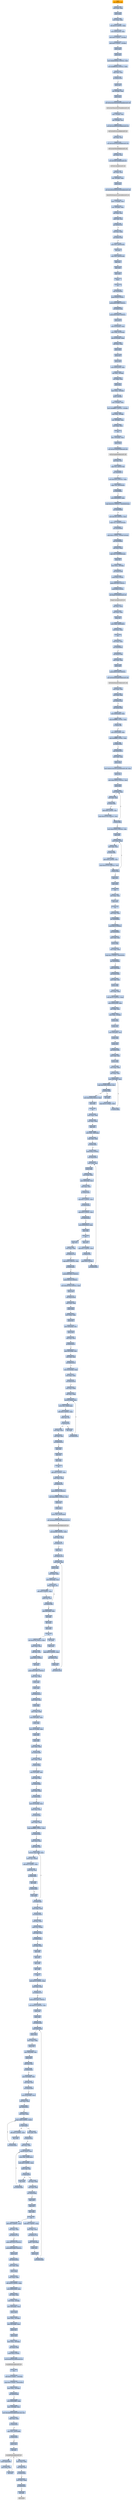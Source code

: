 digraph G {
node[shape=rectangle,style=filled,fillcolor=lightsteelblue,color=lightsteelblue]
bgcolor="transparent"
a0x0040d7b9call_0x00415186[label="start\ncall 0x00415186",color="lightgrey",fillcolor="orange"];
a0x00415186movl_edi_edi[label="0x00415186\nmovl %edi, %edi"];
a0x00415188pushl_ebp[label="0x00415188\npushl %ebp"];
a0x00415189movl_esp_ebp[label="0x00415189\nmovl %esp, %ebp"];
a0x0041518bsubl_0x10UINT8_esp[label="0x0041518b\nsubl $0x10<UINT8>, %esp"];
a0x0041518emovl_0x004245d4_eax[label="0x0041518e\nmovl 0x004245d4, %eax"];
a0x00415193andl_0x0UINT8__8ebp_[label="0x00415193\nandl $0x0<UINT8>, -8(%ebp)"];
a0x00415197andl_0x0UINT8__4ebp_[label="0x00415197\nandl $0x0<UINT8>, -4(%ebp)"];
a0x0041519bpushl_ebx[label="0x0041519b\npushl %ebx"];
a0x0041519cpushl_edi[label="0x0041519c\npushl %edi"];
a0x0041519dmovl_0xbb40e64eUINT32_edi[label="0x0041519d\nmovl $0xbb40e64e<UINT32>, %edi"];
a0x004151a2movl_0xffff0000UINT32_ebx[label="0x004151a2\nmovl $0xffff0000<UINT32>, %ebx"];
a0x004151a7cmpl_edi_eax[label="0x004151a7\ncmpl %edi, %eax"];
a0x004151a9je_0x004151b8[label="0x004151a9\nje 0x004151b8"];
a0x004151b8pushl_esi[label="0x004151b8\npushl %esi"];
a0x004151b9leal__8ebp__eax[label="0x004151b9\nleal -8(%ebp), %eax"];
a0x004151bcpushl_eax[label="0x004151bc\npushl %eax"];
a0x004151bdcall_GetSystemTimeAsFileTime_kernel32_dll[label="0x004151bd\ncall GetSystemTimeAsFileTime@kernel32.dll"];
GetSystemTimeAsFileTime_kernel32_dll[label="GetSystemTimeAsFileTime@kernel32.dll",color="lightgrey",fillcolor="lightgrey"];
a0x004151c3movl__4ebp__esi[label="0x004151c3\nmovl -4(%ebp), %esi"];
a0x004151c6xorl__8ebp__esi[label="0x004151c6\nxorl -8(%ebp), %esi"];
a0x004151c9call_GetCurrentProcessId_kernel32_dll[label="0x004151c9\ncall GetCurrentProcessId@kernel32.dll"];
GetCurrentProcessId_kernel32_dll[label="GetCurrentProcessId@kernel32.dll",color="lightgrey",fillcolor="lightgrey"];
a0x004151cfxorl_eax_esi[label="0x004151cf\nxorl %eax, %esi"];
a0x004151d1call_GetCurrentThreadId_kernel32_dll[label="0x004151d1\ncall GetCurrentThreadId@kernel32.dll"];
GetCurrentThreadId_kernel32_dll[label="GetCurrentThreadId@kernel32.dll",color="lightgrey",fillcolor="lightgrey"];
a0x004151d7xorl_eax_esi[label="0x004151d7\nxorl %eax, %esi"];
a0x004151d9call_GetTickCount_kernel32_dll[label="0x004151d9\ncall GetTickCount@kernel32.dll"];
GetTickCount_kernel32_dll[label="GetTickCount@kernel32.dll",color="lightgrey",fillcolor="lightgrey"];
a0x004151dfxorl_eax_esi[label="0x004151df\nxorl %eax, %esi"];
a0x004151e1leal__16ebp__eax[label="0x004151e1\nleal -16(%ebp), %eax"];
a0x004151e4pushl_eax[label="0x004151e4\npushl %eax"];
a0x004151e5call_QueryPerformanceCounter_kernel32_dll[label="0x004151e5\ncall QueryPerformanceCounter@kernel32.dll"];
QueryPerformanceCounter_kernel32_dll[label="QueryPerformanceCounter@kernel32.dll",color="lightgrey",fillcolor="lightgrey"];
a0x004151ebmovl__12ebp__eax[label="0x004151eb\nmovl -12(%ebp), %eax"];
a0x004151eexorl__16ebp__eax[label="0x004151ee\nxorl -16(%ebp), %eax"];
a0x004151f1xorl_eax_esi[label="0x004151f1\nxorl %eax, %esi"];
a0x004151f3cmpl_edi_esi[label="0x004151f3\ncmpl %edi, %esi"];
a0x004151f5jne_0x004151fe[label="0x004151f5\njne 0x004151fe"];
a0x004151fetestl_esi_ebx[label="0x004151fe\ntestl %esi, %ebx"];
a0x00415200jne_0x0041520e[label="0x00415200\njne 0x0041520e"];
a0x0041520emovl_esi_0x004245d4[label="0x0041520e\nmovl %esi, 0x004245d4"];
a0x00415214notl_esi[label="0x00415214\nnotl %esi"];
a0x00415216movl_esi_0x004245d8[label="0x00415216\nmovl %esi, 0x004245d8"];
a0x0041521cpopl_esi[label="0x0041521c\npopl %esi"];
a0x0041521dpopl_edi[label="0x0041521d\npopl %edi"];
a0x0041521epopl_ebx[label="0x0041521e\npopl %ebx"];
a0x0041521fleave_[label="0x0041521f\nleave "];
a0x00415220ret[label="0x00415220\nret"];
a0x0040d7bejmp_0x0040d64c[label="0x0040d7be\njmp 0x0040d64c"];
a0x0040d64cpushl_0x58UINT8[label="0x0040d64c\npushl $0x58<UINT8>"];
a0x0040d64epushl_0x422960UINT32[label="0x0040d64e\npushl $0x422960<UINT32>"];
a0x0040d653call_0x00410380[label="0x0040d653\ncall 0x00410380"];
a0x00410380pushl_0x4103e0UINT32[label="0x00410380\npushl $0x4103e0<UINT32>"];
a0x00410385pushl_fs_0[label="0x00410385\npushl %fs:0"];
a0x0041038cmovl_0x10esp__eax[label="0x0041038c\nmovl 0x10(%esp), %eax"];
a0x00410390movl_ebp_0x10esp_[label="0x00410390\nmovl %ebp, 0x10(%esp)"];
a0x00410394leal_0x10esp__ebp[label="0x00410394\nleal 0x10(%esp), %ebp"];
a0x00410398subl_eax_esp[label="0x00410398\nsubl %eax, %esp"];
a0x0041039apushl_ebx[label="0x0041039a\npushl %ebx"];
a0x0041039bpushl_esi[label="0x0041039b\npushl %esi"];
a0x0041039cpushl_edi[label="0x0041039c\npushl %edi"];
a0x0041039dmovl_0x004245d4_eax[label="0x0041039d\nmovl 0x004245d4, %eax"];
a0x004103a2xorl_eax__4ebp_[label="0x004103a2\nxorl %eax, -4(%ebp)"];
a0x004103a5xorl_ebp_eax[label="0x004103a5\nxorl %ebp, %eax"];
a0x004103a7pushl_eax[label="0x004103a7\npushl %eax"];
a0x004103a8movl_esp__24ebp_[label="0x004103a8\nmovl %esp, -24(%ebp)"];
a0x004103abpushl__8ebp_[label="0x004103ab\npushl -8(%ebp)"];
a0x004103aemovl__4ebp__eax[label="0x004103ae\nmovl -4(%ebp), %eax"];
a0x004103b1movl_0xfffffffeUINT32__4ebp_[label="0x004103b1\nmovl $0xfffffffe<UINT32>, -4(%ebp)"];
a0x004103b8movl_eax__8ebp_[label="0x004103b8\nmovl %eax, -8(%ebp)"];
a0x004103bbleal__16ebp__eax[label="0x004103bb\nleal -16(%ebp), %eax"];
a0x004103bemovl_eax_fs_0[label="0x004103be\nmovl %eax, %fs:0"];
a0x004103c4ret[label="0x004103c4\nret"];
a0x0040d658leal__104ebp__eax[label="0x0040d658\nleal -104(%ebp), %eax"];
a0x0040d65bpushl_eax[label="0x0040d65b\npushl %eax"];
a0x0040d65ccall_GetStartupInfoW_kernel32_dll[label="0x0040d65c\ncall GetStartupInfoW@kernel32.dll"];
GetStartupInfoW_kernel32_dll[label="GetStartupInfoW@kernel32.dll",color="lightgrey",fillcolor="lightgrey"];
a0x0040d662xorl_esi_esi[label="0x0040d662\nxorl %esi, %esi"];
a0x0040d664cmpl_esi_0x004270a8[label="0x0040d664\ncmpl %esi, 0x004270a8"];
a0x0040d66ajne_0x0040d677[label="0x0040d66a\njne 0x0040d677"];
a0x0040d677movl_0x5a4dUINT32_eax[label="0x0040d677\nmovl $0x5a4d<UINT32>, %eax"];
a0x0040d67ccmpw_ax_0x00400000[label="0x0040d67c\ncmpw %ax, 0x00400000"];
a0x0040d683je_0x0040d68a[label="0x0040d683\nje 0x0040d68a"];
a0x0040d68amovl_0x0040003c_eax[label="0x0040d68a\nmovl 0x0040003c, %eax"];
a0x0040d68fcmpl_0x4550UINT32_0x400000eax_[label="0x0040d68f\ncmpl $0x4550<UINT32>, 0x400000(%eax)"];
a0x0040d699jne_0x0040d685[label="0x0040d699\njne 0x0040d685"];
a0x0040d69bmovl_0x10bUINT32_ecx[label="0x0040d69b\nmovl $0x10b<UINT32>, %ecx"];
a0x0040d6a0cmpw_cx_0x400018eax_[label="0x0040d6a0\ncmpw %cx, 0x400018(%eax)"];
a0x0040d6a7jne_0x0040d685[label="0x0040d6a7\njne 0x0040d685"];
a0x0040d6a9cmpl_0xeUINT8_0x400074eax_[label="0x0040d6a9\ncmpl $0xe<UINT8>, 0x400074(%eax)"];
a0x0040d6b0jbe_0x0040d685[label="0x0040d6b0\njbe 0x0040d685"];
a0x0040d6b2xorl_ecx_ecx[label="0x0040d6b2\nxorl %ecx, %ecx"];
a0x0040d6b4cmpl_esi_0x4000e8eax_[label="0x0040d6b4\ncmpl %esi, 0x4000e8(%eax)"];
a0x0040d6basetne_cl[label="0x0040d6ba\nsetne %cl"];
a0x0040d6bdmovl_ecx__28ebp_[label="0x0040d6bd\nmovl %ecx, -28(%ebp)"];
a0x0040d6c0call_0x0041056f[label="0x0040d6c0\ncall 0x0041056f"];
a0x0041056fpushl_0x0UINT8[label="0x0041056f\npushl $0x0<UINT8>"];
a0x00410571pushl_0x1000UINT32[label="0x00410571\npushl $0x1000<UINT32>"];
a0x00410576pushl_0x0UINT8[label="0x00410576\npushl $0x0<UINT8>"];
a0x00410578call_HeapCreate_kernel32_dll[label="0x00410578\ncall HeapCreate@kernel32.dll"];
HeapCreate_kernel32_dll[label="HeapCreate@kernel32.dll",color="lightgrey",fillcolor="lightgrey"];
a0x0041057exorl_ecx_ecx[label="0x0041057e\nxorl %ecx, %ecx"];
a0x00410580testl_eax_eax[label="0x00410580\ntestl %eax, %eax"];
a0x00410582setne_cl[label="0x00410582\nsetne %cl"];
a0x00410585movl_eax_0x00426618[label="0x00410585\nmovl %eax, 0x00426618"];
a0x0041058amovl_ecx_eax[label="0x0041058a\nmovl %ecx, %eax"];
a0x0041058cret[label="0x0041058c\nret"];
a0x0040d6c5testl_eax_eax[label="0x0040d6c5\ntestl %eax, %eax"];
a0x0040d6c7jne_0x0040d6d1[label="0x0040d6c7\njne 0x0040d6d1"];
a0x0040d6d1call_0x00413286[label="0x0040d6d1\ncall 0x00413286"];
a0x00413286movl_edi_edi[label="0x00413286\nmovl %edi, %edi"];
a0x00413288pushl_edi[label="0x00413288\npushl %edi"];
a0x00413289pushl_0x41e138UINT32[label="0x00413289\npushl $0x41e138<UINT32>"];
a0x0041328ecall_GetModuleHandleW_kernel32_dll[label="0x0041328e\ncall GetModuleHandleW@kernel32.dll"];
GetModuleHandleW_kernel32_dll[label="GetModuleHandleW@kernel32.dll",color="lightgrey",fillcolor="lightgrey"];
a0x00413294movl_eax_edi[label="0x00413294\nmovl %eax, %edi"];
a0x00413296testl_edi_edi[label="0x00413296\ntestl %edi, %edi"];
a0x00413298jne_0x004132a3[label="0x00413298\njne 0x004132a3"];
a0x0041329acall_0x00412fd3[label="0x0041329a\ncall 0x00412fd3"];
a0x00412fd3movl_0x004249a4_eax[label="0x00412fd3\nmovl 0x004249a4, %eax"];
a0x00412fd8cmpl_0xffffffffUINT8_eax[label="0x00412fd8\ncmpl $0xffffffff<UINT8>, %eax"];
a0x00412fdbje_0x00412ff3[label="0x00412fdb\nje 0x00412ff3"];
a0x00412ff3movl_0x004249a8_eax[label="0x00412ff3\nmovl 0x004249a8, %eax"];
a0x00412ff8cmpl_0xffffffffUINT8_eax[label="0x00412ff8\ncmpl $0xffffffff<UINT8>, %eax"];
a0x00412ffbje_0x0041300b[label="0x00412ffb\nje 0x0041300b"];
a0x0041300bjmp_0x00410673[label="0x0041300b\njmp 0x00410673"];
a0x00410673movl_edi_edi[label="0x00410673\nmovl %edi, %edi"];
a0x00410675pushl_ebx[label="0x00410675\npushl %ebx"];
a0x00410676movl_DeleteCriticalSection_kernel32_dll_ebx[label="0x00410676\nmovl DeleteCriticalSection@kernel32.dll, %ebx"];
a0x0041067cpushl_esi[label="0x0041067c\npushl %esi"];
a0x0041067dmovl_0x424630UINT32_esi[label="0x0041067d\nmovl $0x424630<UINT32>, %esi"];
a0x00410682pushl_edi[label="0x00410682\npushl %edi"];
a0x00410683movl_esi__edi[label="0x00410683\nmovl (%esi), %edi"];
a0x00410685testl_edi_edi[label="0x00410685\ntestl %edi, %edi"];
a0x00410687je_0x0041069c[label="0x00410687\nje 0x0041069c"];
a0x0041069caddl_0x8UINT8_esi[label="0x0041069c\naddl $0x8<UINT8>, %esi"];
a0x0041069fcmpl_0x424750UINT32_esi[label="0x0041069f\ncmpl $0x424750<UINT32>, %esi"];
a0x004106a5jl_0x00410683[label="0x004106a5\njl 0x00410683"];
a0x004106a7movl_0x424630UINT32_esi[label="0x004106a7\nmovl $0x424630<UINT32>, %esi"];
a0x004106acpopl_edi[label="0x004106ac\npopl %edi"];
a0x004106admovl_esi__eax[label="0x004106ad\nmovl (%esi), %eax"];
a0x004106aftestl_eax_eax[label="0x004106af\ntestl %eax, %eax"];
a0x004106b1je_0x004106bc[label="0x004106b1\nje 0x004106bc"];
a0x004106bcaddl_0x8UINT8_esi[label="0x004106bc\naddl $0x8<UINT8>, %esi"];
a0x004106bfcmpl_0x424750UINT32_esi[label="0x004106bf\ncmpl $0x424750<UINT32>, %esi"];
a0x004106c5jl_0x004106ad[label="0x004106c5\njl 0x004106ad"];
a0x004106c7popl_esi[label="0x004106c7\npopl %esi"];
a0x004106c8popl_ebx[label="0x004106c8\npopl %ebx"];
a0x004106c9ret[label="0x004106c9\nret"];
a0x0041329fxorl_eax_eax[label="0x0041329f\nxorl %eax, %eax"];
a0x004132a1popl_edi[label="0x004132a1\npopl %edi"];
a0x004132a2ret[label="0x004132a2\nret"];
a0x0040d6d6testl_eax_eax[label="0x0040d6d6\ntestl %eax, %eax"];
a0x0040d6d8jne_0x0040d6e2[label="0x0040d6d8\njne 0x0040d6e2"];
a0x0040d6dapushl_0x10UINT8[label="0x0040d6da\npushl $0x10<UINT8>"];
a0x0040d6dccall_0x0040d623[label="0x0040d6dc\ncall 0x0040d623"];
a0x0040d623movl_edi_edi[label="0x0040d623\nmovl %edi, %edi"];
a0x0040d625pushl_ebp[label="0x0040d625\npushl %ebp"];
a0x0040d626movl_esp_ebp[label="0x0040d626\nmovl %esp, %ebp"];
a0x0040d628cmpl_0x1UINT8_0x004262e4[label="0x0040d628\ncmpl $0x1<UINT8>, 0x004262e4"];
a0x0040d62fjne_0x0040d636[label="0x0040d62f\njne 0x0040d636"];
a0x0040d636pushl_0x8ebp_[label="0x0040d636\npushl 0x8(%ebp)"];
a0x0040d639call_0x004146b2[label="0x0040d639\ncall 0x004146b2"];
a0x004146b2movl_edi_edi[label="0x004146b2\nmovl %edi, %edi"];
a0x004146b4pushl_ebp[label="0x004146b4\npushl %ebp"];
a0x004146b5movl_esp_ebp[label="0x004146b5\nmovl %esp, %ebp"];
a0x004146b7subl_0x1fcUINT32_esp[label="0x004146b7\nsubl $0x1fc<UINT32>, %esp"];
a0x004146bdmovl_0x004245d4_eax[label="0x004146bd\nmovl 0x004245d4, %eax"];
a0x004146c2xorl_ebp_eax[label="0x004146c2\nxorl %ebp, %eax"];
a0x004146c4movl_eax__4ebp_[label="0x004146c4\nmovl %eax, -4(%ebp)"];
a0x004146c7pushl_ebx[label="0x004146c7\npushl %ebx"];
a0x004146c8pushl_esi[label="0x004146c8\npushl %esi"];
a0x004146c9movl_0x8ebp__esi[label="0x004146c9\nmovl 0x8(%ebp), %esi"];
a0x004146ccpushl_edi[label="0x004146cc\npushl %edi"];
a0x004146cdpushl_esi[label="0x004146cd\npushl %esi"];
a0x004146cecall_0x0041468c[label="0x004146ce\ncall 0x0041468c"];
a0x0041468cmovl_edi_edi[label="0x0041468c\nmovl %edi, %edi"];
a0x0041468epushl_ebp[label="0x0041468e\npushl %ebp"];
a0x0041468fmovl_esp_ebp[label="0x0041468f\nmovl %esp, %ebp"];
a0x00414691xorl_eax_eax[label="0x00414691\nxorl %eax, %eax"];
a0x00414693movl_0x8ebp__ecx[label="0x00414693\nmovl 0x8(%ebp), %ecx"];
a0x00414696cmpl_0x41ea00eax8__ecx[label="0x00414696\ncmpl 0x41ea00(,%eax,8), %ecx"];
a0x0041469dje_0x004146a9[label="0x0041469d\nje 0x004146a9"];
a0x0041469fincl_eax[label="0x0041469f\nincl %eax"];
a0x004146a0cmpl_0x16UINT8_eax[label="0x004146a0\ncmpl $0x16<UINT8>, %eax"];
a0x004146a3jb_0x00414693[label="0x004146a3\njb 0x00414693"];
a0x004146a9movl_0x41ea04eax8__eax[label="0x004146a9\nmovl 0x41ea04(,%eax,8), %eax"];
a0x004146b0popl_ebp[label="0x004146b0\npopl %ebp"];
a0x004146b1ret[label="0x004146b1\nret"];
a0x004146d3movl_eax_edi[label="0x004146d3\nmovl %eax, %edi"];
a0x004146d5xorl_ebx_ebx[label="0x004146d5\nxorl %ebx, %ebx"];
a0x004146d7popl_ecx[label="0x004146d7\npopl %ecx"];
a0x004146d8movl_edi__508ebp_[label="0x004146d8\nmovl %edi, -508(%ebp)"];
a0x004146decmpl_ebx_edi[label="0x004146de\ncmpl %ebx, %edi"];
a0x004146e0je_0x00414852[label="0x004146e0\nje 0x00414852"];
a0x004146e6pushl_0x3UINT8[label="0x004146e6\npushl $0x3<UINT8>"];
a0x004146e8call_0x0041b567[label="0x004146e8\ncall 0x0041b567"];
a0x0041b567movl_edi_edi[label="0x0041b567\nmovl %edi, %edi"];
a0x0041b569pushl_ebp[label="0x0041b569\npushl %ebp"];
a0x0041b56amovl_esp_ebp[label="0x0041b56a\nmovl %esp, %ebp"];
a0x0041b56cmovl_0x8ebp__ecx[label="0x0041b56c\nmovl 0x8(%ebp), %ecx"];
a0x0041b56ftestl_ecx_ecx[label="0x0041b56f\ntestl %ecx, %ecx"];
a0x0041b571js_0x0041b591[label="0x0041b571\njs 0x0041b591"];
a0x0041b573cmpl_0x2UINT8_ecx[label="0x0041b573\ncmpl $0x2<UINT8>, %ecx"];
a0x0041b576jle_0x0041b584[label="0x0041b576\njle 0x0041b584"];
a0x0041b578cmpl_0x3UINT8_ecx[label="0x0041b578\ncmpl $0x3<UINT8>, %ecx"];
a0x0041b57bjne_0x0041b591[label="0x0041b57b\njne 0x0041b591"];
a0x0041b57dmovl_0x004262e4_eax[label="0x0041b57d\nmovl 0x004262e4, %eax"];
a0x0041b582popl_ebp[label="0x0041b582\npopl %ebp"];
a0x0041b583ret[label="0x0041b583\nret"];
a0x004146edpopl_ecx[label="0x004146ed\npopl %ecx"];
a0x004146eecmpl_0x1UINT8_eax[label="0x004146ee\ncmpl $0x1<UINT8>, %eax"];
a0x004146f1je_0x004147fe[label="0x004146f1\nje 0x004147fe"];
a0x004146f7pushl_0x3UINT8[label="0x004146f7\npushl $0x3<UINT8>"];
a0x004146f9call_0x0041b567[label="0x004146f9\ncall 0x0041b567"];
a0x004146fepopl_ecx[label="0x004146fe\npopl %ecx"];
a0x004146fftestl_eax_eax[label="0x004146ff\ntestl %eax, %eax"];
a0x00414701jne_0x00414710[label="0x00414701\njne 0x00414710"];
a0x00414710cmpl_0xfcUINT32_esi[label="0x00414710\ncmpl $0xfc<UINT32>, %esi"];
a0x00414716je_0x00414852[label="0x00414716\nje 0x00414852"];
a0x0041471cpushl_0x41eb3cUINT32[label="0x0041471c\npushl $0x41eb3c<UINT32>"];
a0x00414721pushl_0x314UINT32[label="0x00414721\npushl $0x314<UINT32>"];
a0x00414726movl_0x4267d0UINT32_edi[label="0x00414726\nmovl $0x4267d0<UINT32>, %edi"];
a0x0041472bpushl_edi[label="0x0041472b\npushl %edi"];
a0x0041472ccall_0x0041b504[label="0x0041472c\ncall 0x0041b504"];
a0x0041b504movl_edi_edi[label="0x0041b504\nmovl %edi, %edi"];
a0x0041b506pushl_ebp[label="0x0041b506\npushl %ebp"];
a0x0041b507movl_esp_ebp[label="0x0041b507\nmovl %esp, %ebp"];
a0x0041b509pushl_esi[label="0x0041b509\npushl %esi"];
a0x0041b50amovl_0x8ebp__esi[label="0x0041b50a\nmovl 0x8(%ebp), %esi"];
a0x0041b50dpushl_edi[label="0x0041b50d\npushl %edi"];
a0x0041b50etestl_esi_esi[label="0x0041b50e\ntestl %esi, %esi"];
a0x0041b510je_0x0041b519[label="0x0041b510\nje 0x0041b519"];
a0x0041b512movl_0xcebp__edi[label="0x0041b512\nmovl 0xc(%ebp), %edi"];
a0x0041b515testl_edi_edi[label="0x0041b515\ntestl %edi, %edi"];
a0x0041b517jne_0x0041b52e[label="0x0041b517\njne 0x0041b52e"];
a0x0041b52emovl_0x10ebp__eax[label="0x0041b52e\nmovl 0x10(%ebp), %eax"];
a0x0041b531testl_eax_eax[label="0x0041b531\ntestl %eax, %eax"];
a0x0041b533jne_0x0041b53a[label="0x0041b533\njne 0x0041b53a"];
a0x0041b53amovl_esi_edx[label="0x0041b53a\nmovl %esi, %edx"];
a0x0041b53csubl_eax_edx[label="0x0041b53c\nsubl %eax, %edx"];
a0x0041b53emovzwl_eax__ecx[label="0x0041b53e\nmovzwl (%eax), %ecx"];
a0x0041b541movw_cx_edxeax_[label="0x0041b541\nmovw %cx, (%edx,%eax)"];
a0x0041b545addl_0x2UINT8_eax[label="0x0041b545\naddl $0x2<UINT8>, %eax"];
a0x0041b548testw_cx_cx[label="0x0041b548\ntestw %cx, %cx"];
a0x0041b54bje_0x0041b550[label="0x0041b54b\nje 0x0041b550"];
a0x0041b54ddecl_edi[label="0x0041b54d\ndecl %edi"];
a0x0041b54ejne_0x0041b53e[label="0x0041b54e\njne 0x0041b53e"];
a0x0041b550xorl_eax_eax[label="0x0041b550\nxorl %eax, %eax"];
a0x0041b552testl_edi_edi[label="0x0041b552\ntestl %edi, %edi"];
a0x0041b554jne_0x0041b52a[label="0x0041b554\njne 0x0041b52a"];
a0x0041b52apopl_edi[label="0x0041b52a\npopl %edi"];
a0x0041b52bpopl_esi[label="0x0041b52b\npopl %esi"];
a0x0041b52cpopl_ebp[label="0x0041b52c\npopl %ebp"];
a0x0041b52dret[label="0x0041b52d\nret"];
a0x00414731addl_0xcUINT8_esp[label="0x00414731\naddl $0xc<UINT8>, %esp"];
a0x00414734testl_eax_eax[label="0x00414734\ntestl %eax, %eax"];
a0x00414736jne_0x004147f4[label="0x00414736\njne 0x004147f4"];
a0x0041473cpushl_0x104UINT32[label="0x0041473c\npushl $0x104<UINT32>"];
a0x00414741movl_0x426802UINT32_esi[label="0x00414741\nmovl $0x426802<UINT32>, %esi"];
a0x00414746pushl_esi[label="0x00414746\npushl %esi"];
a0x00414747pushl_ebx[label="0x00414747\npushl %ebx"];
a0x00414748movw_ax_0x00426a0a[label="0x00414748\nmovw %ax, 0x00426a0a"];
a0x0041474ecall_GetModuleFileNameW_kernel32_dll[label="0x0041474e\ncall GetModuleFileNameW@kernel32.dll"];
GetModuleFileNameW_kernel32_dll[label="GetModuleFileNameW@kernel32.dll",color="lightgrey",fillcolor="lightgrey"];
a0x00414754movl_0x2fbUINT32_ebx[label="0x00414754\nmovl $0x2fb<UINT32>, %ebx"];
a0x00414759testl_eax_eax[label="0x00414759\ntestl %eax, %eax"];
a0x0041475bjne_0x0041477c[label="0x0041475b\njne 0x0041477c"];
a0x0041477cpushl_esi[label="0x0041477c\npushl %esi"];
a0x0041477dcall_0x00413e79[label="0x0041477d\ncall 0x00413e79"];
a0x00413e79movl_edi_edi[label="0x00413e79\nmovl %edi, %edi"];
a0x00413e7bpushl_ebp[label="0x00413e7b\npushl %ebp"];
a0x00413e7cmovl_esp_ebp[label="0x00413e7c\nmovl %esp, %ebp"];
a0x00413e7emovl_0x8ebp__eax[label="0x00413e7e\nmovl 0x8(%ebp), %eax"];
a0x00413e81movw_eax__cx[label="0x00413e81\nmovw (%eax), %cx"];
a0x00413e84addl_0x2UINT8_eax[label="0x00413e84\naddl $0x2<UINT8>, %eax"];
a0x00413e87testw_cx_cx[label="0x00413e87\ntestw %cx, %cx"];
a0x00413e8ajne_0x00413e81[label="0x00413e8a\njne 0x00413e81"];
a0x00413e8csubl_0x8ebp__eax[label="0x00413e8c\nsubl 0x8(%ebp), %eax"];
a0x00413e8fsarl_eax[label="0x00413e8f\nsarl %eax"];
a0x00413e91decl_eax[label="0x00413e91\ndecl %eax"];
a0x00413e92popl_ebp[label="0x00413e92\npopl %ebp"];
a0x00413e93ret[label="0x00413e93\nret"];
a0x00414782incl_eax[label="0x00414782\nincl %eax"];
a0x00414783popl_ecx[label="0x00414783\npopl %ecx"];
a0x00414784cmpl_0x3cUINT8_eax[label="0x00414784\ncmpl $0x3c<UINT8>, %eax"];
a0x00414787jbe_0x004147b3[label="0x00414787\njbe 0x004147b3"];
a0x00414789pushl_esi[label="0x00414789\npushl %esi"];
a0x0041478acall_0x00413e79[label="0x0041478a\ncall 0x00413e79"];
a0x0041478fleal_0x42678ceax2__eax[label="0x0041478f\nleal 0x42678c(,%eax,2), %eax"];
a0x00414796movl_eax_ecx[label="0x00414796\nmovl %eax, %ecx"];
a0x00414798subl_esi_ecx[label="0x00414798\nsubl %esi, %ecx"];
a0x0041479apushl_0x3UINT8[label="0x0041479a\npushl $0x3<UINT8>"];
a0x0041479csarl_ecx[label="0x0041479c\nsarl %ecx"];
a0x0041479epushl_0x41eb04UINT32[label="0x0041479e\npushl $0x41eb04<UINT32>"];
a0x004147a3subl_ecx_ebx[label="0x004147a3\nsubl %ecx, %ebx"];
a0x004147a5pushl_ebx[label="0x004147a5\npushl %ebx"];
a0x004147a6pushl_eax[label="0x004147a6\npushl %eax"];
a0x004147a7call_0x00414a76[label="0x004147a7\ncall 0x00414a76"];
a0x00414a76movl_edi_edi[label="0x00414a76\nmovl %edi, %edi"];
a0x00414a78pushl_ebp[label="0x00414a78\npushl %ebp"];
a0x00414a79movl_esp_ebp[label="0x00414a79\nmovl %esp, %ebp"];
a0x00414a7bmovl_0x8ebp__edx[label="0x00414a7b\nmovl 0x8(%ebp), %edx"];
a0x00414a7epushl_ebx[label="0x00414a7e\npushl %ebx"];
a0x00414a7fmovl_0x14ebp__ebx[label="0x00414a7f\nmovl 0x14(%ebp), %ebx"];
a0x00414a82pushl_esi[label="0x00414a82\npushl %esi"];
a0x00414a83pushl_edi[label="0x00414a83\npushl %edi"];
a0x00414a84testl_ebx_ebx[label="0x00414a84\ntestl %ebx, %ebx"];
a0x00414a86jne_0x00414a98[label="0x00414a86\njne 0x00414a98"];
a0x00414a98testl_edx_edx[label="0x00414a98\ntestl %edx, %edx"];
a0x00414a9aje_0x00414aa3[label="0x00414a9a\nje 0x00414aa3"];
a0x00414a9cmovl_0xcebp__edi[label="0x00414a9c\nmovl 0xc(%ebp), %edi"];
a0x00414a9ftestl_edi_edi[label="0x00414a9f\ntestl %edi, %edi"];
a0x00414aa1jne_0x00414ab6[label="0x00414aa1\njne 0x00414ab6"];
a0x00414ab6testl_ebx_ebx[label="0x00414ab6\ntestl %ebx, %ebx"];
a0x00414ab8jne_0x00414ac1[label="0x00414ab8\njne 0x00414ac1"];
a0x00414ac1movl_0x10ebp__ecx[label="0x00414ac1\nmovl 0x10(%ebp), %ecx"];
a0x00414ac4testl_ecx_ecx[label="0x00414ac4\ntestl %ecx, %ecx"];
a0x00414ac6jne_0x00414acf[label="0x00414ac6\njne 0x00414acf"];
a0x00414acfmovl_edx_eax[label="0x00414acf\nmovl %edx, %eax"];
a0x00414ad1cmpl_0xffffffffUINT8_ebx[label="0x00414ad1\ncmpl $0xffffffff<UINT8>, %ebx"];
a0x00414ad4jne_0x00414aee[label="0x00414ad4\njne 0x00414aee"];
a0x00414aeemovl_ecx_esi[label="0x00414aee\nmovl %ecx, %esi"];
a0x00414af0subl_edx_esi[label="0x00414af0\nsubl %edx, %esi"];
a0x00414af2movzwl_esieax__ecx[label="0x00414af2\nmovzwl (%esi,%eax), %ecx"];
a0x00414af6movw_cx_eax_[label="0x00414af6\nmovw %cx, (%eax)"];
a0x00414af9addl_0x2UINT8_eax[label="0x00414af9\naddl $0x2<UINT8>, %eax"];
a0x00414afctestw_cx_cx[label="0x00414afc\ntestw %cx, %cx"];
a0x00414affje_0x00414b07[label="0x00414aff\nje 0x00414b07"];
a0x00414b01decl_edi[label="0x00414b01\ndecl %edi"];
a0x00414b02je_0x00414b07[label="0x00414b02\nje 0x00414b07"];
a0x00414b04decl_ebx[label="0x00414b04\ndecl %ebx"];
a0x00414b05jne_0x00414af2[label="0x00414b05\njne 0x00414af2"];
a0x00414b07testl_ebx_ebx[label="0x00414b07\ntestl %ebx, %ebx"];
a0x00414b09jne_0x00414b10[label="0x00414b09\njne 0x00414b10"];
a0x00414b0bxorl_ecx_ecx[label="0x00414b0b\nxorl %ecx, %ecx"];
a0x00414b0dmovw_cx_eax_[label="0x00414b0d\nmovw %cx, (%eax)"];
a0x00414b10testl_edi_edi[label="0x00414b10\ntestl %edi, %edi"];
a0x00414b12jne_0x00414a91[label="0x00414b12\njne 0x00414a91"];
a0x00414a91xorl_eax_eax[label="0x00414a91\nxorl %eax, %eax"];
a0x00414a93popl_edi[label="0x00414a93\npopl %edi"];
a0x00414a94popl_esi[label="0x00414a94\npopl %esi"];
a0x00414a95popl_ebx[label="0x00414a95\npopl %ebx"];
a0x00414a96popl_ebp[label="0x00414a96\npopl %ebp"];
a0x00414a97ret[label="0x00414a97\nret"];
a0x004147acaddl_0x14UINT8_esp[label="0x004147ac\naddl $0x14<UINT8>, %esp"];
a0x004147aftestl_eax_eax[label="0x004147af\ntestl %eax, %eax"];
a0x004147b1jne_0x00414770[label="0x004147b1\njne 0x00414770"];
a0x004147b3pushl_0x41eafcUINT32[label="0x004147b3\npushl $0x41eafc<UINT32>"];
a0x004147b8movl_0x314UINT32_esi[label="0x004147b8\nmovl $0x314<UINT32>, %esi"];
a0x004147bdpushl_esi[label="0x004147bd\npushl %esi"];
a0x004147bepushl_edi[label="0x004147be\npushl %edi"];
a0x004147bfcall_0x0041b48f[label="0x004147bf\ncall 0x0041b48f"];
a0x0041b48fmovl_edi_edi[label="0x0041b48f\nmovl %edi, %edi"];
a0x0041b491pushl_ebp[label="0x0041b491\npushl %ebp"];
a0x0041b492movl_esp_ebp[label="0x0041b492\nmovl %esp, %ebp"];
a0x0041b494pushl_esi[label="0x0041b494\npushl %esi"];
a0x0041b495movl_0x8ebp__esi[label="0x0041b495\nmovl 0x8(%ebp), %esi"];
a0x0041b498pushl_edi[label="0x0041b498\npushl %edi"];
a0x0041b499testl_esi_esi[label="0x0041b499\ntestl %esi, %esi"];
a0x0041b49bje_0x0041b4a4[label="0x0041b49b\nje 0x0041b4a4"];
a0x0041b49dmovl_0xcebp__edi[label="0x0041b49d\nmovl 0xc(%ebp), %edi"];
a0x0041b4a0testl_edi_edi[label="0x0041b4a0\ntestl %edi, %edi"];
a0x0041b4a2jne_0x0041b4b9[label="0x0041b4a2\njne 0x0041b4b9"];
a0x0041b4b9movl_0x10ebp__ecx[label="0x0041b4b9\nmovl 0x10(%ebp), %ecx"];
a0x0041b4bctestl_ecx_ecx[label="0x0041b4bc\ntestl %ecx, %ecx"];
a0x0041b4bejne_0x0041b4c7[label="0x0041b4be\njne 0x0041b4c7"];
a0x0041b4c7movl_esi_edx[label="0x0041b4c7\nmovl %esi, %edx"];
a0x0041b4c9cmpw_0x0UINT8_edx_[label="0x0041b4c9\ncmpw $0x0<UINT8>, (%edx)"];
a0x0041b4cdje_0x0041b4d5[label="0x0041b4cd\nje 0x0041b4d5"];
a0x0041b4cfaddl_0x2UINT8_edx[label="0x0041b4cf\naddl $0x2<UINT8>, %edx"];
a0x0041b4d2decl_edi[label="0x0041b4d2\ndecl %edi"];
a0x0041b4d3jne_0x0041b4c9[label="0x0041b4d3\njne 0x0041b4c9"];
a0x0041b4d5testl_edi_edi[label="0x0041b4d5\ntestl %edi, %edi"];
a0x0041b4d7je_0x0041b4c0[label="0x0041b4d7\nje 0x0041b4c0"];
a0x0041b4d9subl_ecx_edx[label="0x0041b4d9\nsubl %ecx, %edx"];
a0x0041b4dbmovzwl_ecx__eax[label="0x0041b4db\nmovzwl (%ecx), %eax"];
a0x0041b4demovw_ax_edxecx_[label="0x0041b4de\nmovw %ax, (%edx,%ecx)"];
a0x0041b4e2addl_0x2UINT8_ecx[label="0x0041b4e2\naddl $0x2<UINT8>, %ecx"];
a0x0041b4e5testw_ax_ax[label="0x0041b4e5\ntestw %ax, %ax"];
a0x0041b4e8je_0x0041b4ed[label="0x0041b4e8\nje 0x0041b4ed"];
a0x0041b4eadecl_edi[label="0x0041b4ea\ndecl %edi"];
a0x0041b4ebjne_0x0041b4db[label="0x0041b4eb\njne 0x0041b4db"];
a0x0041b4edxorl_eax_eax[label="0x0041b4ed\nxorl %eax, %eax"];
a0x0041b4eftestl_edi_edi[label="0x0041b4ef\ntestl %edi, %edi"];
a0x0041b4f1jne_0x0041b4b5[label="0x0041b4f1\njne 0x0041b4b5"];
a0x0041b4b5popl_edi[label="0x0041b4b5\npopl %edi"];
a0x0041b4b6popl_esi[label="0x0041b4b6\npopl %esi"];
a0x0041b4b7popl_ebp[label="0x0041b4b7\npopl %ebp"];
a0x0041b4b8ret[label="0x0041b4b8\nret"];
a0x004147c4addl_0xcUINT8_esp[label="0x004147c4\naddl $0xc<UINT8>, %esp"];
a0x004147c7testl_eax_eax[label="0x004147c7\ntestl %eax, %eax"];
a0x004147c9jne_0x00414770[label="0x004147c9\njne 0x00414770"];
a0x004147cbpushl__508ebp_[label="0x004147cb\npushl -508(%ebp)"];
a0x004147d1pushl_esi[label="0x004147d1\npushl %esi"];
a0x004147d2pushl_edi[label="0x004147d2\npushl %edi"];
a0x004147d3call_0x0041b48f[label="0x004147d3\ncall 0x0041b48f"];
a0x004147d8addl_0xcUINT8_esp[label="0x004147d8\naddl $0xc<UINT8>, %esp"];
a0x004147dbtestl_eax_eax[label="0x004147db\ntestl %eax, %eax"];
a0x004147ddjne_0x00414770[label="0x004147dd\njne 0x00414770"];
a0x004147dfpushl_0x12010UINT32[label="0x004147df\npushl $0x12010<UINT32>"];
a0x004147e4pushl_0x41eab0UINT32[label="0x004147e4\npushl $0x41eab0<UINT32>"];
a0x004147e9pushl_edi[label="0x004147e9\npushl %edi"];
a0x004147eacall_0x0041b323[label="0x004147ea\ncall 0x0041b323"];
a0x0041b323movl_edi_edi[label="0x0041b323\nmovl %edi, %edi"];
a0x0041b325pushl_ebp[label="0x0041b325\npushl %ebp"];
a0x0041b326movl_esp_ebp[label="0x0041b326\nmovl %esp, %ebp"];
a0x0041b328subl_0x24UINT8_esp[label="0x0041b328\nsubl $0x24<UINT8>, %esp"];
a0x0041b32bmovl_0x004245d4_eax[label="0x0041b32b\nmovl 0x004245d4, %eax"];
a0x0041b330xorl_ebp_eax[label="0x0041b330\nxorl %ebp, %eax"];
a0x0041b332movl_eax__4ebp_[label="0x0041b332\nmovl %eax, -4(%ebp)"];
a0x0041b335movl_0x8ebp__eax[label="0x0041b335\nmovl 0x8(%ebp), %eax"];
a0x0041b338pushl_ebx[label="0x0041b338\npushl %ebx"];
a0x0041b339movl_eax__32ebp_[label="0x0041b339\nmovl %eax, -32(%ebp)"];
a0x0041b33cmovl_0xcebp__eax[label="0x0041b33c\nmovl 0xc(%ebp), %eax"];
a0x0041b33fpushl_esi[label="0x0041b33f\npushl %esi"];
a0x0041b340pushl_edi[label="0x0041b340\npushl %edi"];
a0x0041b341movl_eax__28ebp_[label="0x0041b341\nmovl %eax, -28(%ebp)"];
a0x0041b344call_0x00412f8d[label="0x0041b344\ncall 0x00412f8d"];
a0x00412f8dpushl_0x0UINT8[label="0x00412f8d\npushl $0x0<UINT8>"];
a0x00412f8fcall_EncodePointer_kernel32_dll[label="0x00412f8f\ncall EncodePointer@kernel32.dll"];
EncodePointer_kernel32_dll[label="EncodePointer@kernel32.dll",color="lightgrey",fillcolor="lightgrey"];
a0x00412f95ret[label="0x00412f95\nret"];
a0x0041b349andl_0x0UINT8__20ebp_[label="0x0041b349\nandl $0x0<UINT8>, -20(%ebp)"];
a0x0041b34dcmpl_0x0UINT8_0x00426f54[label="0x0041b34d\ncmpl $0x0<UINT8>, 0x00426f54"];
a0x0041b354movl_eax__24ebp_[label="0x0041b354\nmovl %eax, -24(%ebp)"];
a0x0041b357jne_0x0041b3d6[label="0x0041b357\njne 0x0041b3d6"];
a0x0041b3d6movl_0x00426f60_eax[label="0x0041b3d6\nmovl 0x00426f60, %eax"];
a0x0041b3dbmovl__24ebp__ecx[label="0x0041b3db\nmovl -24(%ebp), %ecx"];
a0x0041b3demovl_DecodePointer_kernel32_dll_esi[label="0x0041b3de\nmovl DecodePointer@kernel32.dll, %esi"];
a0x0041b3e4cmpl_ecx_eax[label="0x0041b3e4\ncmpl %ecx, %eax"];
a0x0041b3e6je_0x0041b42f[label="0x0041b3e6\nje 0x0041b42f"];
a0x0041b3e8cmpl_ecx_0x00426f64[label="0x0041b3e8\ncmpl %ecx, 0x00426f64"];
a0x0041b3eeje_0x0041b42f[label="0x0041b3ee\nje 0x0041b42f"];
a0x0041b3f0pushl_eax[label="0x0041b3f0\npushl %eax"];
a0x0041b3f1call_esi[label="0x0041b3f1\ncall %esi"];
DecodePointer_kernel32_dll[label="DecodePointer@kernel32.dll",color="lightgrey",fillcolor="lightgrey"];
a0x0041b3f3pushl_0x00426f64[label="0x0041b3f3\npushl 0x00426f64"];
a0x0041b3f9movl_eax_edi[label="0x0041b3f9\nmovl %eax, %edi"];
a0x0041b3fbcall_esi[label="0x0041b3fb\ncall %esi"];
a0x0041b3fdmovl_eax_ebx[label="0x0041b3fd\nmovl %eax, %ebx"];
a0x0041b3fftestl_edi_edi[label="0x0041b3ff\ntestl %edi, %edi"];
a0x0041b401je_0x0041b42f[label="0x0041b401\nje 0x0041b42f"];
a0x0041b403testl_ebx_ebx[label="0x0041b403\ntestl %ebx, %ebx"];
a0x0041b405je_0x0041b42f[label="0x0041b405\nje 0x0041b42f"];
a0x0041b407call_edi[label="0x0041b407\ncall %edi"];
a0xf8760c69[label="0xf8760c69",color="lightgrey",fillcolor="lightgrey"];
a0x0040d7b9call_0x00415186 -> a0x00415186movl_edi_edi [color="#000000"];
a0x00415186movl_edi_edi -> a0x00415188pushl_ebp [color="#000000"];
a0x00415188pushl_ebp -> a0x00415189movl_esp_ebp [color="#000000"];
a0x00415189movl_esp_ebp -> a0x0041518bsubl_0x10UINT8_esp [color="#000000"];
a0x0041518bsubl_0x10UINT8_esp -> a0x0041518emovl_0x004245d4_eax [color="#000000"];
a0x0041518emovl_0x004245d4_eax -> a0x00415193andl_0x0UINT8__8ebp_ [color="#000000"];
a0x00415193andl_0x0UINT8__8ebp_ -> a0x00415197andl_0x0UINT8__4ebp_ [color="#000000"];
a0x00415197andl_0x0UINT8__4ebp_ -> a0x0041519bpushl_ebx [color="#000000"];
a0x0041519bpushl_ebx -> a0x0041519cpushl_edi [color="#000000"];
a0x0041519cpushl_edi -> a0x0041519dmovl_0xbb40e64eUINT32_edi [color="#000000"];
a0x0041519dmovl_0xbb40e64eUINT32_edi -> a0x004151a2movl_0xffff0000UINT32_ebx [color="#000000"];
a0x004151a2movl_0xffff0000UINT32_ebx -> a0x004151a7cmpl_edi_eax [color="#000000"];
a0x004151a7cmpl_edi_eax -> a0x004151a9je_0x004151b8 [color="#000000"];
a0x004151a9je_0x004151b8 -> a0x004151b8pushl_esi [color="#000000",label="T"];
a0x004151b8pushl_esi -> a0x004151b9leal__8ebp__eax [color="#000000"];
a0x004151b9leal__8ebp__eax -> a0x004151bcpushl_eax [color="#000000"];
a0x004151bcpushl_eax -> a0x004151bdcall_GetSystemTimeAsFileTime_kernel32_dll [color="#000000"];
a0x004151bdcall_GetSystemTimeAsFileTime_kernel32_dll -> GetSystemTimeAsFileTime_kernel32_dll [color="#000000"];
GetSystemTimeAsFileTime_kernel32_dll -> a0x004151c3movl__4ebp__esi [color="#000000"];
a0x004151c3movl__4ebp__esi -> a0x004151c6xorl__8ebp__esi [color="#000000"];
a0x004151c6xorl__8ebp__esi -> a0x004151c9call_GetCurrentProcessId_kernel32_dll [color="#000000"];
a0x004151c9call_GetCurrentProcessId_kernel32_dll -> GetCurrentProcessId_kernel32_dll [color="#000000"];
GetCurrentProcessId_kernel32_dll -> a0x004151cfxorl_eax_esi [color="#000000"];
a0x004151cfxorl_eax_esi -> a0x004151d1call_GetCurrentThreadId_kernel32_dll [color="#000000"];
a0x004151d1call_GetCurrentThreadId_kernel32_dll -> GetCurrentThreadId_kernel32_dll [color="#000000"];
GetCurrentThreadId_kernel32_dll -> a0x004151d7xorl_eax_esi [color="#000000"];
a0x004151d7xorl_eax_esi -> a0x004151d9call_GetTickCount_kernel32_dll [color="#000000"];
a0x004151d9call_GetTickCount_kernel32_dll -> GetTickCount_kernel32_dll [color="#000000"];
GetTickCount_kernel32_dll -> a0x004151dfxorl_eax_esi [color="#000000"];
a0x004151dfxorl_eax_esi -> a0x004151e1leal__16ebp__eax [color="#000000"];
a0x004151e1leal__16ebp__eax -> a0x004151e4pushl_eax [color="#000000"];
a0x004151e4pushl_eax -> a0x004151e5call_QueryPerformanceCounter_kernel32_dll [color="#000000"];
a0x004151e5call_QueryPerformanceCounter_kernel32_dll -> QueryPerformanceCounter_kernel32_dll [color="#000000"];
QueryPerformanceCounter_kernel32_dll -> a0x004151ebmovl__12ebp__eax [color="#000000"];
a0x004151ebmovl__12ebp__eax -> a0x004151eexorl__16ebp__eax [color="#000000"];
a0x004151eexorl__16ebp__eax -> a0x004151f1xorl_eax_esi [color="#000000"];
a0x004151f1xorl_eax_esi -> a0x004151f3cmpl_edi_esi [color="#000000"];
a0x004151f3cmpl_edi_esi -> a0x004151f5jne_0x004151fe [color="#000000"];
a0x004151f5jne_0x004151fe -> a0x004151fetestl_esi_ebx [color="#000000",label="T"];
a0x004151fetestl_esi_ebx -> a0x00415200jne_0x0041520e [color="#000000"];
a0x00415200jne_0x0041520e -> a0x0041520emovl_esi_0x004245d4 [color="#000000",label="T"];
a0x0041520emovl_esi_0x004245d4 -> a0x00415214notl_esi [color="#000000"];
a0x00415214notl_esi -> a0x00415216movl_esi_0x004245d8 [color="#000000"];
a0x00415216movl_esi_0x004245d8 -> a0x0041521cpopl_esi [color="#000000"];
a0x0041521cpopl_esi -> a0x0041521dpopl_edi [color="#000000"];
a0x0041521dpopl_edi -> a0x0041521epopl_ebx [color="#000000"];
a0x0041521epopl_ebx -> a0x0041521fleave_ [color="#000000"];
a0x0041521fleave_ -> a0x00415220ret [color="#000000"];
a0x00415220ret -> a0x0040d7bejmp_0x0040d64c [color="#000000"];
a0x0040d7bejmp_0x0040d64c -> a0x0040d64cpushl_0x58UINT8 [color="#000000"];
a0x0040d64cpushl_0x58UINT8 -> a0x0040d64epushl_0x422960UINT32 [color="#000000"];
a0x0040d64epushl_0x422960UINT32 -> a0x0040d653call_0x00410380 [color="#000000"];
a0x0040d653call_0x00410380 -> a0x00410380pushl_0x4103e0UINT32 [color="#000000"];
a0x00410380pushl_0x4103e0UINT32 -> a0x00410385pushl_fs_0 [color="#000000"];
a0x00410385pushl_fs_0 -> a0x0041038cmovl_0x10esp__eax [color="#000000"];
a0x0041038cmovl_0x10esp__eax -> a0x00410390movl_ebp_0x10esp_ [color="#000000"];
a0x00410390movl_ebp_0x10esp_ -> a0x00410394leal_0x10esp__ebp [color="#000000"];
a0x00410394leal_0x10esp__ebp -> a0x00410398subl_eax_esp [color="#000000"];
a0x00410398subl_eax_esp -> a0x0041039apushl_ebx [color="#000000"];
a0x0041039apushl_ebx -> a0x0041039bpushl_esi [color="#000000"];
a0x0041039bpushl_esi -> a0x0041039cpushl_edi [color="#000000"];
a0x0041039cpushl_edi -> a0x0041039dmovl_0x004245d4_eax [color="#000000"];
a0x0041039dmovl_0x004245d4_eax -> a0x004103a2xorl_eax__4ebp_ [color="#000000"];
a0x004103a2xorl_eax__4ebp_ -> a0x004103a5xorl_ebp_eax [color="#000000"];
a0x004103a5xorl_ebp_eax -> a0x004103a7pushl_eax [color="#000000"];
a0x004103a7pushl_eax -> a0x004103a8movl_esp__24ebp_ [color="#000000"];
a0x004103a8movl_esp__24ebp_ -> a0x004103abpushl__8ebp_ [color="#000000"];
a0x004103abpushl__8ebp_ -> a0x004103aemovl__4ebp__eax [color="#000000"];
a0x004103aemovl__4ebp__eax -> a0x004103b1movl_0xfffffffeUINT32__4ebp_ [color="#000000"];
a0x004103b1movl_0xfffffffeUINT32__4ebp_ -> a0x004103b8movl_eax__8ebp_ [color="#000000"];
a0x004103b8movl_eax__8ebp_ -> a0x004103bbleal__16ebp__eax [color="#000000"];
a0x004103bbleal__16ebp__eax -> a0x004103bemovl_eax_fs_0 [color="#000000"];
a0x004103bemovl_eax_fs_0 -> a0x004103c4ret [color="#000000"];
a0x004103c4ret -> a0x0040d658leal__104ebp__eax [color="#000000"];
a0x0040d658leal__104ebp__eax -> a0x0040d65bpushl_eax [color="#000000"];
a0x0040d65bpushl_eax -> a0x0040d65ccall_GetStartupInfoW_kernel32_dll [color="#000000"];
a0x0040d65ccall_GetStartupInfoW_kernel32_dll -> GetStartupInfoW_kernel32_dll [color="#000000"];
GetStartupInfoW_kernel32_dll -> a0x0040d662xorl_esi_esi [color="#000000"];
a0x0040d662xorl_esi_esi -> a0x0040d664cmpl_esi_0x004270a8 [color="#000000"];
a0x0040d664cmpl_esi_0x004270a8 -> a0x0040d66ajne_0x0040d677 [color="#000000"];
a0x0040d66ajne_0x0040d677 -> a0x0040d677movl_0x5a4dUINT32_eax [color="#000000",label="T"];
a0x0040d677movl_0x5a4dUINT32_eax -> a0x0040d67ccmpw_ax_0x00400000 [color="#000000"];
a0x0040d67ccmpw_ax_0x00400000 -> a0x0040d683je_0x0040d68a [color="#000000"];
a0x0040d683je_0x0040d68a -> a0x0040d68amovl_0x0040003c_eax [color="#000000",label="T"];
a0x0040d68amovl_0x0040003c_eax -> a0x0040d68fcmpl_0x4550UINT32_0x400000eax_ [color="#000000"];
a0x0040d68fcmpl_0x4550UINT32_0x400000eax_ -> a0x0040d699jne_0x0040d685 [color="#000000"];
a0x0040d699jne_0x0040d685 -> a0x0040d69bmovl_0x10bUINT32_ecx [color="#000000",label="F"];
a0x0040d69bmovl_0x10bUINT32_ecx -> a0x0040d6a0cmpw_cx_0x400018eax_ [color="#000000"];
a0x0040d6a0cmpw_cx_0x400018eax_ -> a0x0040d6a7jne_0x0040d685 [color="#000000"];
a0x0040d6a7jne_0x0040d685 -> a0x0040d6a9cmpl_0xeUINT8_0x400074eax_ [color="#000000",label="F"];
a0x0040d6a9cmpl_0xeUINT8_0x400074eax_ -> a0x0040d6b0jbe_0x0040d685 [color="#000000"];
a0x0040d6b0jbe_0x0040d685 -> a0x0040d6b2xorl_ecx_ecx [color="#000000",label="F"];
a0x0040d6b2xorl_ecx_ecx -> a0x0040d6b4cmpl_esi_0x4000e8eax_ [color="#000000"];
a0x0040d6b4cmpl_esi_0x4000e8eax_ -> a0x0040d6basetne_cl [color="#000000"];
a0x0040d6basetne_cl -> a0x0040d6bdmovl_ecx__28ebp_ [color="#000000"];
a0x0040d6bdmovl_ecx__28ebp_ -> a0x0040d6c0call_0x0041056f [color="#000000"];
a0x0040d6c0call_0x0041056f -> a0x0041056fpushl_0x0UINT8 [color="#000000"];
a0x0041056fpushl_0x0UINT8 -> a0x00410571pushl_0x1000UINT32 [color="#000000"];
a0x00410571pushl_0x1000UINT32 -> a0x00410576pushl_0x0UINT8 [color="#000000"];
a0x00410576pushl_0x0UINT8 -> a0x00410578call_HeapCreate_kernel32_dll [color="#000000"];
a0x00410578call_HeapCreate_kernel32_dll -> HeapCreate_kernel32_dll [color="#000000"];
HeapCreate_kernel32_dll -> a0x0041057exorl_ecx_ecx [color="#000000"];
a0x0041057exorl_ecx_ecx -> a0x00410580testl_eax_eax [color="#000000"];
a0x00410580testl_eax_eax -> a0x00410582setne_cl [color="#000000"];
a0x00410582setne_cl -> a0x00410585movl_eax_0x00426618 [color="#000000"];
a0x00410585movl_eax_0x00426618 -> a0x0041058amovl_ecx_eax [color="#000000"];
a0x0041058amovl_ecx_eax -> a0x0041058cret [color="#000000"];
a0x0041058cret -> a0x0040d6c5testl_eax_eax [color="#000000"];
a0x0040d6c5testl_eax_eax -> a0x0040d6c7jne_0x0040d6d1 [color="#000000"];
a0x0040d6c7jne_0x0040d6d1 -> a0x0040d6d1call_0x00413286 [color="#000000",label="T"];
a0x0040d6d1call_0x00413286 -> a0x00413286movl_edi_edi [color="#000000"];
a0x00413286movl_edi_edi -> a0x00413288pushl_edi [color="#000000"];
a0x00413288pushl_edi -> a0x00413289pushl_0x41e138UINT32 [color="#000000"];
a0x00413289pushl_0x41e138UINT32 -> a0x0041328ecall_GetModuleHandleW_kernel32_dll [color="#000000"];
a0x0041328ecall_GetModuleHandleW_kernel32_dll -> GetModuleHandleW_kernel32_dll [color="#000000"];
GetModuleHandleW_kernel32_dll -> a0x00413294movl_eax_edi [color="#000000"];
a0x00413294movl_eax_edi -> a0x00413296testl_edi_edi [color="#000000"];
a0x00413296testl_edi_edi -> a0x00413298jne_0x004132a3 [color="#000000"];
a0x00413298jne_0x004132a3 -> a0x0041329acall_0x00412fd3 [color="#000000",label="F"];
a0x0041329acall_0x00412fd3 -> a0x00412fd3movl_0x004249a4_eax [color="#000000"];
a0x00412fd3movl_0x004249a4_eax -> a0x00412fd8cmpl_0xffffffffUINT8_eax [color="#000000"];
a0x00412fd8cmpl_0xffffffffUINT8_eax -> a0x00412fdbje_0x00412ff3 [color="#000000"];
a0x00412fdbje_0x00412ff3 -> a0x00412ff3movl_0x004249a8_eax [color="#000000",label="T"];
a0x00412ff3movl_0x004249a8_eax -> a0x00412ff8cmpl_0xffffffffUINT8_eax [color="#000000"];
a0x00412ff8cmpl_0xffffffffUINT8_eax -> a0x00412ffbje_0x0041300b [color="#000000"];
a0x00412ffbje_0x0041300b -> a0x0041300bjmp_0x00410673 [color="#000000",label="T"];
a0x0041300bjmp_0x00410673 -> a0x00410673movl_edi_edi [color="#000000"];
a0x00410673movl_edi_edi -> a0x00410675pushl_ebx [color="#000000"];
a0x00410675pushl_ebx -> a0x00410676movl_DeleteCriticalSection_kernel32_dll_ebx [color="#000000"];
a0x00410676movl_DeleteCriticalSection_kernel32_dll_ebx -> a0x0041067cpushl_esi [color="#000000"];
a0x0041067cpushl_esi -> a0x0041067dmovl_0x424630UINT32_esi [color="#000000"];
a0x0041067dmovl_0x424630UINT32_esi -> a0x00410682pushl_edi [color="#000000"];
a0x00410682pushl_edi -> a0x00410683movl_esi__edi [color="#000000"];
a0x00410683movl_esi__edi -> a0x00410685testl_edi_edi [color="#000000"];
a0x00410685testl_edi_edi -> a0x00410687je_0x0041069c [color="#000000"];
a0x00410687je_0x0041069c -> a0x0041069caddl_0x8UINT8_esi [color="#000000",label="T"];
a0x0041069caddl_0x8UINT8_esi -> a0x0041069fcmpl_0x424750UINT32_esi [color="#000000"];
a0x0041069fcmpl_0x424750UINT32_esi -> a0x004106a5jl_0x00410683 [color="#000000"];
a0x004106a5jl_0x00410683 -> a0x00410683movl_esi__edi [color="#000000",label="T"];
a0x004106a5jl_0x00410683 -> a0x004106a7movl_0x424630UINT32_esi [color="#000000",label="F"];
a0x004106a7movl_0x424630UINT32_esi -> a0x004106acpopl_edi [color="#000000"];
a0x004106acpopl_edi -> a0x004106admovl_esi__eax [color="#000000"];
a0x004106admovl_esi__eax -> a0x004106aftestl_eax_eax [color="#000000"];
a0x004106aftestl_eax_eax -> a0x004106b1je_0x004106bc [color="#000000"];
a0x004106b1je_0x004106bc -> a0x004106bcaddl_0x8UINT8_esi [color="#000000",label="T"];
a0x004106bcaddl_0x8UINT8_esi -> a0x004106bfcmpl_0x424750UINT32_esi [color="#000000"];
a0x004106bfcmpl_0x424750UINT32_esi -> a0x004106c5jl_0x004106ad [color="#000000"];
a0x004106c5jl_0x004106ad -> a0x004106admovl_esi__eax [color="#000000",label="T"];
a0x004106c5jl_0x004106ad -> a0x004106c7popl_esi [color="#000000",label="F"];
a0x004106c7popl_esi -> a0x004106c8popl_ebx [color="#000000"];
a0x004106c8popl_ebx -> a0x004106c9ret [color="#000000"];
a0x004106c9ret -> a0x0041329fxorl_eax_eax [color="#000000"];
a0x0041329fxorl_eax_eax -> a0x004132a1popl_edi [color="#000000"];
a0x004132a1popl_edi -> a0x004132a2ret [color="#000000"];
a0x004132a2ret -> a0x0040d6d6testl_eax_eax [color="#000000"];
a0x0040d6d6testl_eax_eax -> a0x0040d6d8jne_0x0040d6e2 [color="#000000"];
a0x0040d6d8jne_0x0040d6e2 -> a0x0040d6dapushl_0x10UINT8 [color="#000000",label="F"];
a0x0040d6dapushl_0x10UINT8 -> a0x0040d6dccall_0x0040d623 [color="#000000"];
a0x0040d6dccall_0x0040d623 -> a0x0040d623movl_edi_edi [color="#000000"];
a0x0040d623movl_edi_edi -> a0x0040d625pushl_ebp [color="#000000"];
a0x0040d625pushl_ebp -> a0x0040d626movl_esp_ebp [color="#000000"];
a0x0040d626movl_esp_ebp -> a0x0040d628cmpl_0x1UINT8_0x004262e4 [color="#000000"];
a0x0040d628cmpl_0x1UINT8_0x004262e4 -> a0x0040d62fjne_0x0040d636 [color="#000000"];
a0x0040d62fjne_0x0040d636 -> a0x0040d636pushl_0x8ebp_ [color="#000000",label="T"];
a0x0040d636pushl_0x8ebp_ -> a0x0040d639call_0x004146b2 [color="#000000"];
a0x0040d639call_0x004146b2 -> a0x004146b2movl_edi_edi [color="#000000"];
a0x004146b2movl_edi_edi -> a0x004146b4pushl_ebp [color="#000000"];
a0x004146b4pushl_ebp -> a0x004146b5movl_esp_ebp [color="#000000"];
a0x004146b5movl_esp_ebp -> a0x004146b7subl_0x1fcUINT32_esp [color="#000000"];
a0x004146b7subl_0x1fcUINT32_esp -> a0x004146bdmovl_0x004245d4_eax [color="#000000"];
a0x004146bdmovl_0x004245d4_eax -> a0x004146c2xorl_ebp_eax [color="#000000"];
a0x004146c2xorl_ebp_eax -> a0x004146c4movl_eax__4ebp_ [color="#000000"];
a0x004146c4movl_eax__4ebp_ -> a0x004146c7pushl_ebx [color="#000000"];
a0x004146c7pushl_ebx -> a0x004146c8pushl_esi [color="#000000"];
a0x004146c8pushl_esi -> a0x004146c9movl_0x8ebp__esi [color="#000000"];
a0x004146c9movl_0x8ebp__esi -> a0x004146ccpushl_edi [color="#000000"];
a0x004146ccpushl_edi -> a0x004146cdpushl_esi [color="#000000"];
a0x004146cdpushl_esi -> a0x004146cecall_0x0041468c [color="#000000"];
a0x004146cecall_0x0041468c -> a0x0041468cmovl_edi_edi [color="#000000"];
a0x0041468cmovl_edi_edi -> a0x0041468epushl_ebp [color="#000000"];
a0x0041468epushl_ebp -> a0x0041468fmovl_esp_ebp [color="#000000"];
a0x0041468fmovl_esp_ebp -> a0x00414691xorl_eax_eax [color="#000000"];
a0x00414691xorl_eax_eax -> a0x00414693movl_0x8ebp__ecx [color="#000000"];
a0x00414693movl_0x8ebp__ecx -> a0x00414696cmpl_0x41ea00eax8__ecx [color="#000000"];
a0x00414696cmpl_0x41ea00eax8__ecx -> a0x0041469dje_0x004146a9 [color="#000000"];
a0x0041469dje_0x004146a9 -> a0x0041469fincl_eax [color="#000000",label="F"];
a0x0041469fincl_eax -> a0x004146a0cmpl_0x16UINT8_eax [color="#000000"];
a0x004146a0cmpl_0x16UINT8_eax -> a0x004146a3jb_0x00414693 [color="#000000"];
a0x004146a3jb_0x00414693 -> a0x00414693movl_0x8ebp__ecx [color="#000000",label="T"];
a0x0041469dje_0x004146a9 -> a0x004146a9movl_0x41ea04eax8__eax [color="#000000",label="T"];
a0x004146a9movl_0x41ea04eax8__eax -> a0x004146b0popl_ebp [color="#000000"];
a0x004146b0popl_ebp -> a0x004146b1ret [color="#000000"];
a0x004146b1ret -> a0x004146d3movl_eax_edi [color="#000000"];
a0x004146d3movl_eax_edi -> a0x004146d5xorl_ebx_ebx [color="#000000"];
a0x004146d5xorl_ebx_ebx -> a0x004146d7popl_ecx [color="#000000"];
a0x004146d7popl_ecx -> a0x004146d8movl_edi__508ebp_ [color="#000000"];
a0x004146d8movl_edi__508ebp_ -> a0x004146decmpl_ebx_edi [color="#000000"];
a0x004146decmpl_ebx_edi -> a0x004146e0je_0x00414852 [color="#000000"];
a0x004146e0je_0x00414852 -> a0x004146e6pushl_0x3UINT8 [color="#000000",label="F"];
a0x004146e6pushl_0x3UINT8 -> a0x004146e8call_0x0041b567 [color="#000000"];
a0x004146e8call_0x0041b567 -> a0x0041b567movl_edi_edi [color="#000000"];
a0x0041b567movl_edi_edi -> a0x0041b569pushl_ebp [color="#000000"];
a0x0041b569pushl_ebp -> a0x0041b56amovl_esp_ebp [color="#000000"];
a0x0041b56amovl_esp_ebp -> a0x0041b56cmovl_0x8ebp__ecx [color="#000000"];
a0x0041b56cmovl_0x8ebp__ecx -> a0x0041b56ftestl_ecx_ecx [color="#000000"];
a0x0041b56ftestl_ecx_ecx -> a0x0041b571js_0x0041b591 [color="#000000"];
a0x0041b571js_0x0041b591 -> a0x0041b573cmpl_0x2UINT8_ecx [color="#000000",label="F"];
a0x0041b573cmpl_0x2UINT8_ecx -> a0x0041b576jle_0x0041b584 [color="#000000"];
a0x0041b576jle_0x0041b584 -> a0x0041b578cmpl_0x3UINT8_ecx [color="#000000",label="F"];
a0x0041b578cmpl_0x3UINT8_ecx -> a0x0041b57bjne_0x0041b591 [color="#000000"];
a0x0041b57bjne_0x0041b591 -> a0x0041b57dmovl_0x004262e4_eax [color="#000000",label="F"];
a0x0041b57dmovl_0x004262e4_eax -> a0x0041b582popl_ebp [color="#000000"];
a0x0041b582popl_ebp -> a0x0041b583ret [color="#000000"];
a0x0041b583ret -> a0x004146edpopl_ecx [color="#000000"];
a0x004146edpopl_ecx -> a0x004146eecmpl_0x1UINT8_eax [color="#000000"];
a0x004146eecmpl_0x1UINT8_eax -> a0x004146f1je_0x004147fe [color="#000000"];
a0x004146f1je_0x004147fe -> a0x004146f7pushl_0x3UINT8 [color="#000000",label="F"];
a0x004146f7pushl_0x3UINT8 -> a0x004146f9call_0x0041b567 [color="#000000"];
a0x004146f9call_0x0041b567 -> a0x0041b567movl_edi_edi [color="#000000"];
a0x0041b583ret -> a0x004146fepopl_ecx [color="#000000"];
a0x004146fepopl_ecx -> a0x004146fftestl_eax_eax [color="#000000"];
a0x004146fftestl_eax_eax -> a0x00414701jne_0x00414710 [color="#000000"];
a0x00414701jne_0x00414710 -> a0x00414710cmpl_0xfcUINT32_esi [color="#000000",label="T"];
a0x00414710cmpl_0xfcUINT32_esi -> a0x00414716je_0x00414852 [color="#000000"];
a0x00414716je_0x00414852 -> a0x0041471cpushl_0x41eb3cUINT32 [color="#000000",label="F"];
a0x0041471cpushl_0x41eb3cUINT32 -> a0x00414721pushl_0x314UINT32 [color="#000000"];
a0x00414721pushl_0x314UINT32 -> a0x00414726movl_0x4267d0UINT32_edi [color="#000000"];
a0x00414726movl_0x4267d0UINT32_edi -> a0x0041472bpushl_edi [color="#000000"];
a0x0041472bpushl_edi -> a0x0041472ccall_0x0041b504 [color="#000000"];
a0x0041472ccall_0x0041b504 -> a0x0041b504movl_edi_edi [color="#000000"];
a0x0041b504movl_edi_edi -> a0x0041b506pushl_ebp [color="#000000"];
a0x0041b506pushl_ebp -> a0x0041b507movl_esp_ebp [color="#000000"];
a0x0041b507movl_esp_ebp -> a0x0041b509pushl_esi [color="#000000"];
a0x0041b509pushl_esi -> a0x0041b50amovl_0x8ebp__esi [color="#000000"];
a0x0041b50amovl_0x8ebp__esi -> a0x0041b50dpushl_edi [color="#000000"];
a0x0041b50dpushl_edi -> a0x0041b50etestl_esi_esi [color="#000000"];
a0x0041b50etestl_esi_esi -> a0x0041b510je_0x0041b519 [color="#000000"];
a0x0041b510je_0x0041b519 -> a0x0041b512movl_0xcebp__edi [color="#000000",label="F"];
a0x0041b512movl_0xcebp__edi -> a0x0041b515testl_edi_edi [color="#000000"];
a0x0041b515testl_edi_edi -> a0x0041b517jne_0x0041b52e [color="#000000"];
a0x0041b517jne_0x0041b52e -> a0x0041b52emovl_0x10ebp__eax [color="#000000",label="T"];
a0x0041b52emovl_0x10ebp__eax -> a0x0041b531testl_eax_eax [color="#000000"];
a0x0041b531testl_eax_eax -> a0x0041b533jne_0x0041b53a [color="#000000"];
a0x0041b533jne_0x0041b53a -> a0x0041b53amovl_esi_edx [color="#000000",label="T"];
a0x0041b53amovl_esi_edx -> a0x0041b53csubl_eax_edx [color="#000000"];
a0x0041b53csubl_eax_edx -> a0x0041b53emovzwl_eax__ecx [color="#000000"];
a0x0041b53emovzwl_eax__ecx -> a0x0041b541movw_cx_edxeax_ [color="#000000"];
a0x0041b541movw_cx_edxeax_ -> a0x0041b545addl_0x2UINT8_eax [color="#000000"];
a0x0041b545addl_0x2UINT8_eax -> a0x0041b548testw_cx_cx [color="#000000"];
a0x0041b548testw_cx_cx -> a0x0041b54bje_0x0041b550 [color="#000000"];
a0x0041b54bje_0x0041b550 -> a0x0041b54ddecl_edi [color="#000000",label="F"];
a0x0041b54ddecl_edi -> a0x0041b54ejne_0x0041b53e [color="#000000"];
a0x0041b54ejne_0x0041b53e -> a0x0041b53emovzwl_eax__ecx [color="#000000",label="T"];
a0x0041b54bje_0x0041b550 -> a0x0041b550xorl_eax_eax [color="#000000",label="T"];
a0x0041b550xorl_eax_eax -> a0x0041b552testl_edi_edi [color="#000000"];
a0x0041b552testl_edi_edi -> a0x0041b554jne_0x0041b52a [color="#000000"];
a0x0041b554jne_0x0041b52a -> a0x0041b52apopl_edi [color="#000000",label="T"];
a0x0041b52apopl_edi -> a0x0041b52bpopl_esi [color="#000000"];
a0x0041b52bpopl_esi -> a0x0041b52cpopl_ebp [color="#000000"];
a0x0041b52cpopl_ebp -> a0x0041b52dret [color="#000000"];
a0x0041b52dret -> a0x00414731addl_0xcUINT8_esp [color="#000000"];
a0x00414731addl_0xcUINT8_esp -> a0x00414734testl_eax_eax [color="#000000"];
a0x00414734testl_eax_eax -> a0x00414736jne_0x004147f4 [color="#000000"];
a0x00414736jne_0x004147f4 -> a0x0041473cpushl_0x104UINT32 [color="#000000",label="F"];
a0x0041473cpushl_0x104UINT32 -> a0x00414741movl_0x426802UINT32_esi [color="#000000"];
a0x00414741movl_0x426802UINT32_esi -> a0x00414746pushl_esi [color="#000000"];
a0x00414746pushl_esi -> a0x00414747pushl_ebx [color="#000000"];
a0x00414747pushl_ebx -> a0x00414748movw_ax_0x00426a0a [color="#000000"];
a0x00414748movw_ax_0x00426a0a -> a0x0041474ecall_GetModuleFileNameW_kernel32_dll [color="#000000"];
a0x0041474ecall_GetModuleFileNameW_kernel32_dll -> GetModuleFileNameW_kernel32_dll [color="#000000"];
GetModuleFileNameW_kernel32_dll -> a0x00414754movl_0x2fbUINT32_ebx [color="#000000"];
a0x00414754movl_0x2fbUINT32_ebx -> a0x00414759testl_eax_eax [color="#000000"];
a0x00414759testl_eax_eax -> a0x0041475bjne_0x0041477c [color="#000000"];
a0x0041475bjne_0x0041477c -> a0x0041477cpushl_esi [color="#000000",label="T"];
a0x0041477cpushl_esi -> a0x0041477dcall_0x00413e79 [color="#000000"];
a0x0041477dcall_0x00413e79 -> a0x00413e79movl_edi_edi [color="#000000"];
a0x00413e79movl_edi_edi -> a0x00413e7bpushl_ebp [color="#000000"];
a0x00413e7bpushl_ebp -> a0x00413e7cmovl_esp_ebp [color="#000000"];
a0x00413e7cmovl_esp_ebp -> a0x00413e7emovl_0x8ebp__eax [color="#000000"];
a0x00413e7emovl_0x8ebp__eax -> a0x00413e81movw_eax__cx [color="#000000"];
a0x00413e81movw_eax__cx -> a0x00413e84addl_0x2UINT8_eax [color="#000000"];
a0x00413e84addl_0x2UINT8_eax -> a0x00413e87testw_cx_cx [color="#000000"];
a0x00413e87testw_cx_cx -> a0x00413e8ajne_0x00413e81 [color="#000000"];
a0x00413e8ajne_0x00413e81 -> a0x00413e81movw_eax__cx [color="#000000",label="T"];
a0x00413e8ajne_0x00413e81 -> a0x00413e8csubl_0x8ebp__eax [color="#000000",label="F"];
a0x00413e8csubl_0x8ebp__eax -> a0x00413e8fsarl_eax [color="#000000"];
a0x00413e8fsarl_eax -> a0x00413e91decl_eax [color="#000000"];
a0x00413e91decl_eax -> a0x00413e92popl_ebp [color="#000000"];
a0x00413e92popl_ebp -> a0x00413e93ret [color="#000000"];
a0x00413e93ret -> a0x00414782incl_eax [color="#000000"];
a0x00414782incl_eax -> a0x00414783popl_ecx [color="#000000"];
a0x00414783popl_ecx -> a0x00414784cmpl_0x3cUINT8_eax [color="#000000"];
a0x00414784cmpl_0x3cUINT8_eax -> a0x00414787jbe_0x004147b3 [color="#000000"];
a0x00414787jbe_0x004147b3 -> a0x00414789pushl_esi [color="#000000",label="F"];
a0x00414789pushl_esi -> a0x0041478acall_0x00413e79 [color="#000000"];
a0x0041478acall_0x00413e79 -> a0x00413e79movl_edi_edi [color="#000000"];
a0x00413e93ret -> a0x0041478fleal_0x42678ceax2__eax [color="#000000"];
a0x0041478fleal_0x42678ceax2__eax -> a0x00414796movl_eax_ecx [color="#000000"];
a0x00414796movl_eax_ecx -> a0x00414798subl_esi_ecx [color="#000000"];
a0x00414798subl_esi_ecx -> a0x0041479apushl_0x3UINT8 [color="#000000"];
a0x0041479apushl_0x3UINT8 -> a0x0041479csarl_ecx [color="#000000"];
a0x0041479csarl_ecx -> a0x0041479epushl_0x41eb04UINT32 [color="#000000"];
a0x0041479epushl_0x41eb04UINT32 -> a0x004147a3subl_ecx_ebx [color="#000000"];
a0x004147a3subl_ecx_ebx -> a0x004147a5pushl_ebx [color="#000000"];
a0x004147a5pushl_ebx -> a0x004147a6pushl_eax [color="#000000"];
a0x004147a6pushl_eax -> a0x004147a7call_0x00414a76 [color="#000000"];
a0x004147a7call_0x00414a76 -> a0x00414a76movl_edi_edi [color="#000000"];
a0x00414a76movl_edi_edi -> a0x00414a78pushl_ebp [color="#000000"];
a0x00414a78pushl_ebp -> a0x00414a79movl_esp_ebp [color="#000000"];
a0x00414a79movl_esp_ebp -> a0x00414a7bmovl_0x8ebp__edx [color="#000000"];
a0x00414a7bmovl_0x8ebp__edx -> a0x00414a7epushl_ebx [color="#000000"];
a0x00414a7epushl_ebx -> a0x00414a7fmovl_0x14ebp__ebx [color="#000000"];
a0x00414a7fmovl_0x14ebp__ebx -> a0x00414a82pushl_esi [color="#000000"];
a0x00414a82pushl_esi -> a0x00414a83pushl_edi [color="#000000"];
a0x00414a83pushl_edi -> a0x00414a84testl_ebx_ebx [color="#000000"];
a0x00414a84testl_ebx_ebx -> a0x00414a86jne_0x00414a98 [color="#000000"];
a0x00414a86jne_0x00414a98 -> a0x00414a98testl_edx_edx [color="#000000",label="T"];
a0x00414a98testl_edx_edx -> a0x00414a9aje_0x00414aa3 [color="#000000"];
a0x00414a9aje_0x00414aa3 -> a0x00414a9cmovl_0xcebp__edi [color="#000000",label="F"];
a0x00414a9cmovl_0xcebp__edi -> a0x00414a9ftestl_edi_edi [color="#000000"];
a0x00414a9ftestl_edi_edi -> a0x00414aa1jne_0x00414ab6 [color="#000000"];
a0x00414aa1jne_0x00414ab6 -> a0x00414ab6testl_ebx_ebx [color="#000000",label="T"];
a0x00414ab6testl_ebx_ebx -> a0x00414ab8jne_0x00414ac1 [color="#000000"];
a0x00414ab8jne_0x00414ac1 -> a0x00414ac1movl_0x10ebp__ecx [color="#000000",label="T"];
a0x00414ac1movl_0x10ebp__ecx -> a0x00414ac4testl_ecx_ecx [color="#000000"];
a0x00414ac4testl_ecx_ecx -> a0x00414ac6jne_0x00414acf [color="#000000"];
a0x00414ac6jne_0x00414acf -> a0x00414acfmovl_edx_eax [color="#000000",label="T"];
a0x00414acfmovl_edx_eax -> a0x00414ad1cmpl_0xffffffffUINT8_ebx [color="#000000"];
a0x00414ad1cmpl_0xffffffffUINT8_ebx -> a0x00414ad4jne_0x00414aee [color="#000000"];
a0x00414ad4jne_0x00414aee -> a0x00414aeemovl_ecx_esi [color="#000000",label="T"];
a0x00414aeemovl_ecx_esi -> a0x00414af0subl_edx_esi [color="#000000"];
a0x00414af0subl_edx_esi -> a0x00414af2movzwl_esieax__ecx [color="#000000"];
a0x00414af2movzwl_esieax__ecx -> a0x00414af6movw_cx_eax_ [color="#000000"];
a0x00414af6movw_cx_eax_ -> a0x00414af9addl_0x2UINT8_eax [color="#000000"];
a0x00414af9addl_0x2UINT8_eax -> a0x00414afctestw_cx_cx [color="#000000"];
a0x00414afctestw_cx_cx -> a0x00414affje_0x00414b07 [color="#000000"];
a0x00414affje_0x00414b07 -> a0x00414b01decl_edi [color="#000000",label="F"];
a0x00414b01decl_edi -> a0x00414b02je_0x00414b07 [color="#000000"];
a0x00414b02je_0x00414b07 -> a0x00414b04decl_ebx [color="#000000",label="F"];
a0x00414b04decl_ebx -> a0x00414b05jne_0x00414af2 [color="#000000"];
a0x00414b05jne_0x00414af2 -> a0x00414af2movzwl_esieax__ecx [color="#000000",label="T"];
a0x00414b05jne_0x00414af2 -> a0x00414b07testl_ebx_ebx [color="#000000",label="F"];
a0x00414b07testl_ebx_ebx -> a0x00414b09jne_0x00414b10 [color="#000000"];
a0x00414b09jne_0x00414b10 -> a0x00414b0bxorl_ecx_ecx [color="#000000",label="F"];
a0x00414b0bxorl_ecx_ecx -> a0x00414b0dmovw_cx_eax_ [color="#000000"];
a0x00414b0dmovw_cx_eax_ -> a0x00414b10testl_edi_edi [color="#000000"];
a0x00414b10testl_edi_edi -> a0x00414b12jne_0x00414a91 [color="#000000"];
a0x00414b12jne_0x00414a91 -> a0x00414a91xorl_eax_eax [color="#000000",label="T"];
a0x00414a91xorl_eax_eax -> a0x00414a93popl_edi [color="#000000"];
a0x00414a93popl_edi -> a0x00414a94popl_esi [color="#000000"];
a0x00414a94popl_esi -> a0x00414a95popl_ebx [color="#000000"];
a0x00414a95popl_ebx -> a0x00414a96popl_ebp [color="#000000"];
a0x00414a96popl_ebp -> a0x00414a97ret [color="#000000"];
a0x00414a97ret -> a0x004147acaddl_0x14UINT8_esp [color="#000000"];
a0x004147acaddl_0x14UINT8_esp -> a0x004147aftestl_eax_eax [color="#000000"];
a0x004147aftestl_eax_eax -> a0x004147b1jne_0x00414770 [color="#000000"];
a0x004147b1jne_0x00414770 -> a0x004147b3pushl_0x41eafcUINT32 [color="#000000",label="F"];
a0x004147b3pushl_0x41eafcUINT32 -> a0x004147b8movl_0x314UINT32_esi [color="#000000"];
a0x004147b8movl_0x314UINT32_esi -> a0x004147bdpushl_esi [color="#000000"];
a0x004147bdpushl_esi -> a0x004147bepushl_edi [color="#000000"];
a0x004147bepushl_edi -> a0x004147bfcall_0x0041b48f [color="#000000"];
a0x004147bfcall_0x0041b48f -> a0x0041b48fmovl_edi_edi [color="#000000"];
a0x0041b48fmovl_edi_edi -> a0x0041b491pushl_ebp [color="#000000"];
a0x0041b491pushl_ebp -> a0x0041b492movl_esp_ebp [color="#000000"];
a0x0041b492movl_esp_ebp -> a0x0041b494pushl_esi [color="#000000"];
a0x0041b494pushl_esi -> a0x0041b495movl_0x8ebp__esi [color="#000000"];
a0x0041b495movl_0x8ebp__esi -> a0x0041b498pushl_edi [color="#000000"];
a0x0041b498pushl_edi -> a0x0041b499testl_esi_esi [color="#000000"];
a0x0041b499testl_esi_esi -> a0x0041b49bje_0x0041b4a4 [color="#000000"];
a0x0041b49bje_0x0041b4a4 -> a0x0041b49dmovl_0xcebp__edi [color="#000000",label="F"];
a0x0041b49dmovl_0xcebp__edi -> a0x0041b4a0testl_edi_edi [color="#000000"];
a0x0041b4a0testl_edi_edi -> a0x0041b4a2jne_0x0041b4b9 [color="#000000"];
a0x0041b4a2jne_0x0041b4b9 -> a0x0041b4b9movl_0x10ebp__ecx [color="#000000",label="T"];
a0x0041b4b9movl_0x10ebp__ecx -> a0x0041b4bctestl_ecx_ecx [color="#000000"];
a0x0041b4bctestl_ecx_ecx -> a0x0041b4bejne_0x0041b4c7 [color="#000000"];
a0x0041b4bejne_0x0041b4c7 -> a0x0041b4c7movl_esi_edx [color="#000000",label="T"];
a0x0041b4c7movl_esi_edx -> a0x0041b4c9cmpw_0x0UINT8_edx_ [color="#000000"];
a0x0041b4c9cmpw_0x0UINT8_edx_ -> a0x0041b4cdje_0x0041b4d5 [color="#000000"];
a0x0041b4cdje_0x0041b4d5 -> a0x0041b4cfaddl_0x2UINT8_edx [color="#000000",label="F"];
a0x0041b4cfaddl_0x2UINT8_edx -> a0x0041b4d2decl_edi [color="#000000"];
a0x0041b4d2decl_edi -> a0x0041b4d3jne_0x0041b4c9 [color="#000000"];
a0x0041b4d3jne_0x0041b4c9 -> a0x0041b4c9cmpw_0x0UINT8_edx_ [color="#000000",label="T"];
a0x0041b4cdje_0x0041b4d5 -> a0x0041b4d5testl_edi_edi [color="#000000",label="T"];
a0x0041b4d5testl_edi_edi -> a0x0041b4d7je_0x0041b4c0 [color="#000000"];
a0x0041b4d7je_0x0041b4c0 -> a0x0041b4d9subl_ecx_edx [color="#000000",label="F"];
a0x0041b4d9subl_ecx_edx -> a0x0041b4dbmovzwl_ecx__eax [color="#000000"];
a0x0041b4dbmovzwl_ecx__eax -> a0x0041b4demovw_ax_edxecx_ [color="#000000"];
a0x0041b4demovw_ax_edxecx_ -> a0x0041b4e2addl_0x2UINT8_ecx [color="#000000"];
a0x0041b4e2addl_0x2UINT8_ecx -> a0x0041b4e5testw_ax_ax [color="#000000"];
a0x0041b4e5testw_ax_ax -> a0x0041b4e8je_0x0041b4ed [color="#000000"];
a0x0041b4e8je_0x0041b4ed -> a0x0041b4eadecl_edi [color="#000000",label="F"];
a0x0041b4eadecl_edi -> a0x0041b4ebjne_0x0041b4db [color="#000000"];
a0x0041b4ebjne_0x0041b4db -> a0x0041b4dbmovzwl_ecx__eax [color="#000000",label="T"];
a0x0041b4e8je_0x0041b4ed -> a0x0041b4edxorl_eax_eax [color="#000000",label="T"];
a0x0041b4edxorl_eax_eax -> a0x0041b4eftestl_edi_edi [color="#000000"];
a0x0041b4eftestl_edi_edi -> a0x0041b4f1jne_0x0041b4b5 [color="#000000"];
a0x0041b4f1jne_0x0041b4b5 -> a0x0041b4b5popl_edi [color="#000000",label="T"];
a0x0041b4b5popl_edi -> a0x0041b4b6popl_esi [color="#000000"];
a0x0041b4b6popl_esi -> a0x0041b4b7popl_ebp [color="#000000"];
a0x0041b4b7popl_ebp -> a0x0041b4b8ret [color="#000000"];
a0x0041b4b8ret -> a0x004147c4addl_0xcUINT8_esp [color="#000000"];
a0x004147c4addl_0xcUINT8_esp -> a0x004147c7testl_eax_eax [color="#000000"];
a0x004147c7testl_eax_eax -> a0x004147c9jne_0x00414770 [color="#000000"];
a0x004147c9jne_0x00414770 -> a0x004147cbpushl__508ebp_ [color="#000000",label="F"];
a0x004147cbpushl__508ebp_ -> a0x004147d1pushl_esi [color="#000000"];
a0x004147d1pushl_esi -> a0x004147d2pushl_edi [color="#000000"];
a0x004147d2pushl_edi -> a0x004147d3call_0x0041b48f [color="#000000"];
a0x004147d3call_0x0041b48f -> a0x0041b48fmovl_edi_edi [color="#000000"];
a0x0041b4b8ret -> a0x004147d8addl_0xcUINT8_esp [color="#000000"];
a0x004147d8addl_0xcUINT8_esp -> a0x004147dbtestl_eax_eax [color="#000000"];
a0x004147dbtestl_eax_eax -> a0x004147ddjne_0x00414770 [color="#000000"];
a0x004147ddjne_0x00414770 -> a0x004147dfpushl_0x12010UINT32 [color="#000000",label="F"];
a0x004147dfpushl_0x12010UINT32 -> a0x004147e4pushl_0x41eab0UINT32 [color="#000000"];
a0x004147e4pushl_0x41eab0UINT32 -> a0x004147e9pushl_edi [color="#000000"];
a0x004147e9pushl_edi -> a0x004147eacall_0x0041b323 [color="#000000"];
a0x004147eacall_0x0041b323 -> a0x0041b323movl_edi_edi [color="#000000"];
a0x0041b323movl_edi_edi -> a0x0041b325pushl_ebp [color="#000000"];
a0x0041b325pushl_ebp -> a0x0041b326movl_esp_ebp [color="#000000"];
a0x0041b326movl_esp_ebp -> a0x0041b328subl_0x24UINT8_esp [color="#000000"];
a0x0041b328subl_0x24UINT8_esp -> a0x0041b32bmovl_0x004245d4_eax [color="#000000"];
a0x0041b32bmovl_0x004245d4_eax -> a0x0041b330xorl_ebp_eax [color="#000000"];
a0x0041b330xorl_ebp_eax -> a0x0041b332movl_eax__4ebp_ [color="#000000"];
a0x0041b332movl_eax__4ebp_ -> a0x0041b335movl_0x8ebp__eax [color="#000000"];
a0x0041b335movl_0x8ebp__eax -> a0x0041b338pushl_ebx [color="#000000"];
a0x0041b338pushl_ebx -> a0x0041b339movl_eax__32ebp_ [color="#000000"];
a0x0041b339movl_eax__32ebp_ -> a0x0041b33cmovl_0xcebp__eax [color="#000000"];
a0x0041b33cmovl_0xcebp__eax -> a0x0041b33fpushl_esi [color="#000000"];
a0x0041b33fpushl_esi -> a0x0041b340pushl_edi [color="#000000"];
a0x0041b340pushl_edi -> a0x0041b341movl_eax__28ebp_ [color="#000000"];
a0x0041b341movl_eax__28ebp_ -> a0x0041b344call_0x00412f8d [color="#000000"];
a0x0041b344call_0x00412f8d -> a0x00412f8dpushl_0x0UINT8 [color="#000000"];
a0x00412f8dpushl_0x0UINT8 -> a0x00412f8fcall_EncodePointer_kernel32_dll [color="#000000"];
a0x00412f8fcall_EncodePointer_kernel32_dll -> EncodePointer_kernel32_dll [color="#000000"];
EncodePointer_kernel32_dll -> a0x00412f95ret [color="#000000"];
a0x00412f95ret -> a0x0041b349andl_0x0UINT8__20ebp_ [color="#000000"];
a0x0041b349andl_0x0UINT8__20ebp_ -> a0x0041b34dcmpl_0x0UINT8_0x00426f54 [color="#000000"];
a0x0041b34dcmpl_0x0UINT8_0x00426f54 -> a0x0041b354movl_eax__24ebp_ [color="#000000"];
a0x0041b354movl_eax__24ebp_ -> a0x0041b357jne_0x0041b3d6 [color="#000000"];
a0x0041b357jne_0x0041b3d6 -> a0x0041b3d6movl_0x00426f60_eax [color="#000000",label="T"];
a0x0041b3d6movl_0x00426f60_eax -> a0x0041b3dbmovl__24ebp__ecx [color="#000000"];
a0x0041b3dbmovl__24ebp__ecx -> a0x0041b3demovl_DecodePointer_kernel32_dll_esi [color="#000000"];
a0x0041b3demovl_DecodePointer_kernel32_dll_esi -> a0x0041b3e4cmpl_ecx_eax [color="#000000"];
a0x0041b3e4cmpl_ecx_eax -> a0x0041b3e6je_0x0041b42f [color="#000000"];
a0x0041b3e6je_0x0041b42f -> a0x0041b3e8cmpl_ecx_0x00426f64 [color="#000000",label="F"];
a0x0041b3e8cmpl_ecx_0x00426f64 -> a0x0041b3eeje_0x0041b42f [color="#000000"];
a0x0041b3eeje_0x0041b42f -> a0x0041b3f0pushl_eax [color="#000000",label="F"];
a0x0041b3f0pushl_eax -> a0x0041b3f1call_esi [color="#000000"];
a0x0041b3f1call_esi -> DecodePointer_kernel32_dll [color="#000000"];
DecodePointer_kernel32_dll -> a0x0041b3f3pushl_0x00426f64 [color="#000000"];
a0x0041b3f3pushl_0x00426f64 -> a0x0041b3f9movl_eax_edi [color="#000000"];
a0x0041b3f9movl_eax_edi -> a0x0041b3fbcall_esi [color="#000000"];
a0x0041b3fbcall_esi -> DecodePointer_kernel32_dll [color="#000000"];
DecodePointer_kernel32_dll -> a0x0041b3fdmovl_eax_ebx [color="#000000"];
a0x0041b3fdmovl_eax_ebx -> a0x0041b3fftestl_edi_edi [color="#000000"];
a0x0041b3fftestl_edi_edi -> a0x0041b401je_0x0041b42f [color="#000000"];
a0x0041b401je_0x0041b42f -> a0x0041b403testl_ebx_ebx [color="#000000",label="F"];
a0x0041b403testl_ebx_ebx -> a0x0041b405je_0x0041b42f [color="#000000"];
a0x0041b405je_0x0041b42f -> a0x0041b407call_edi [color="#000000",label="F"];
a0x0041b407call_edi -> a0xf8760c69 [color="#000000"];
}
